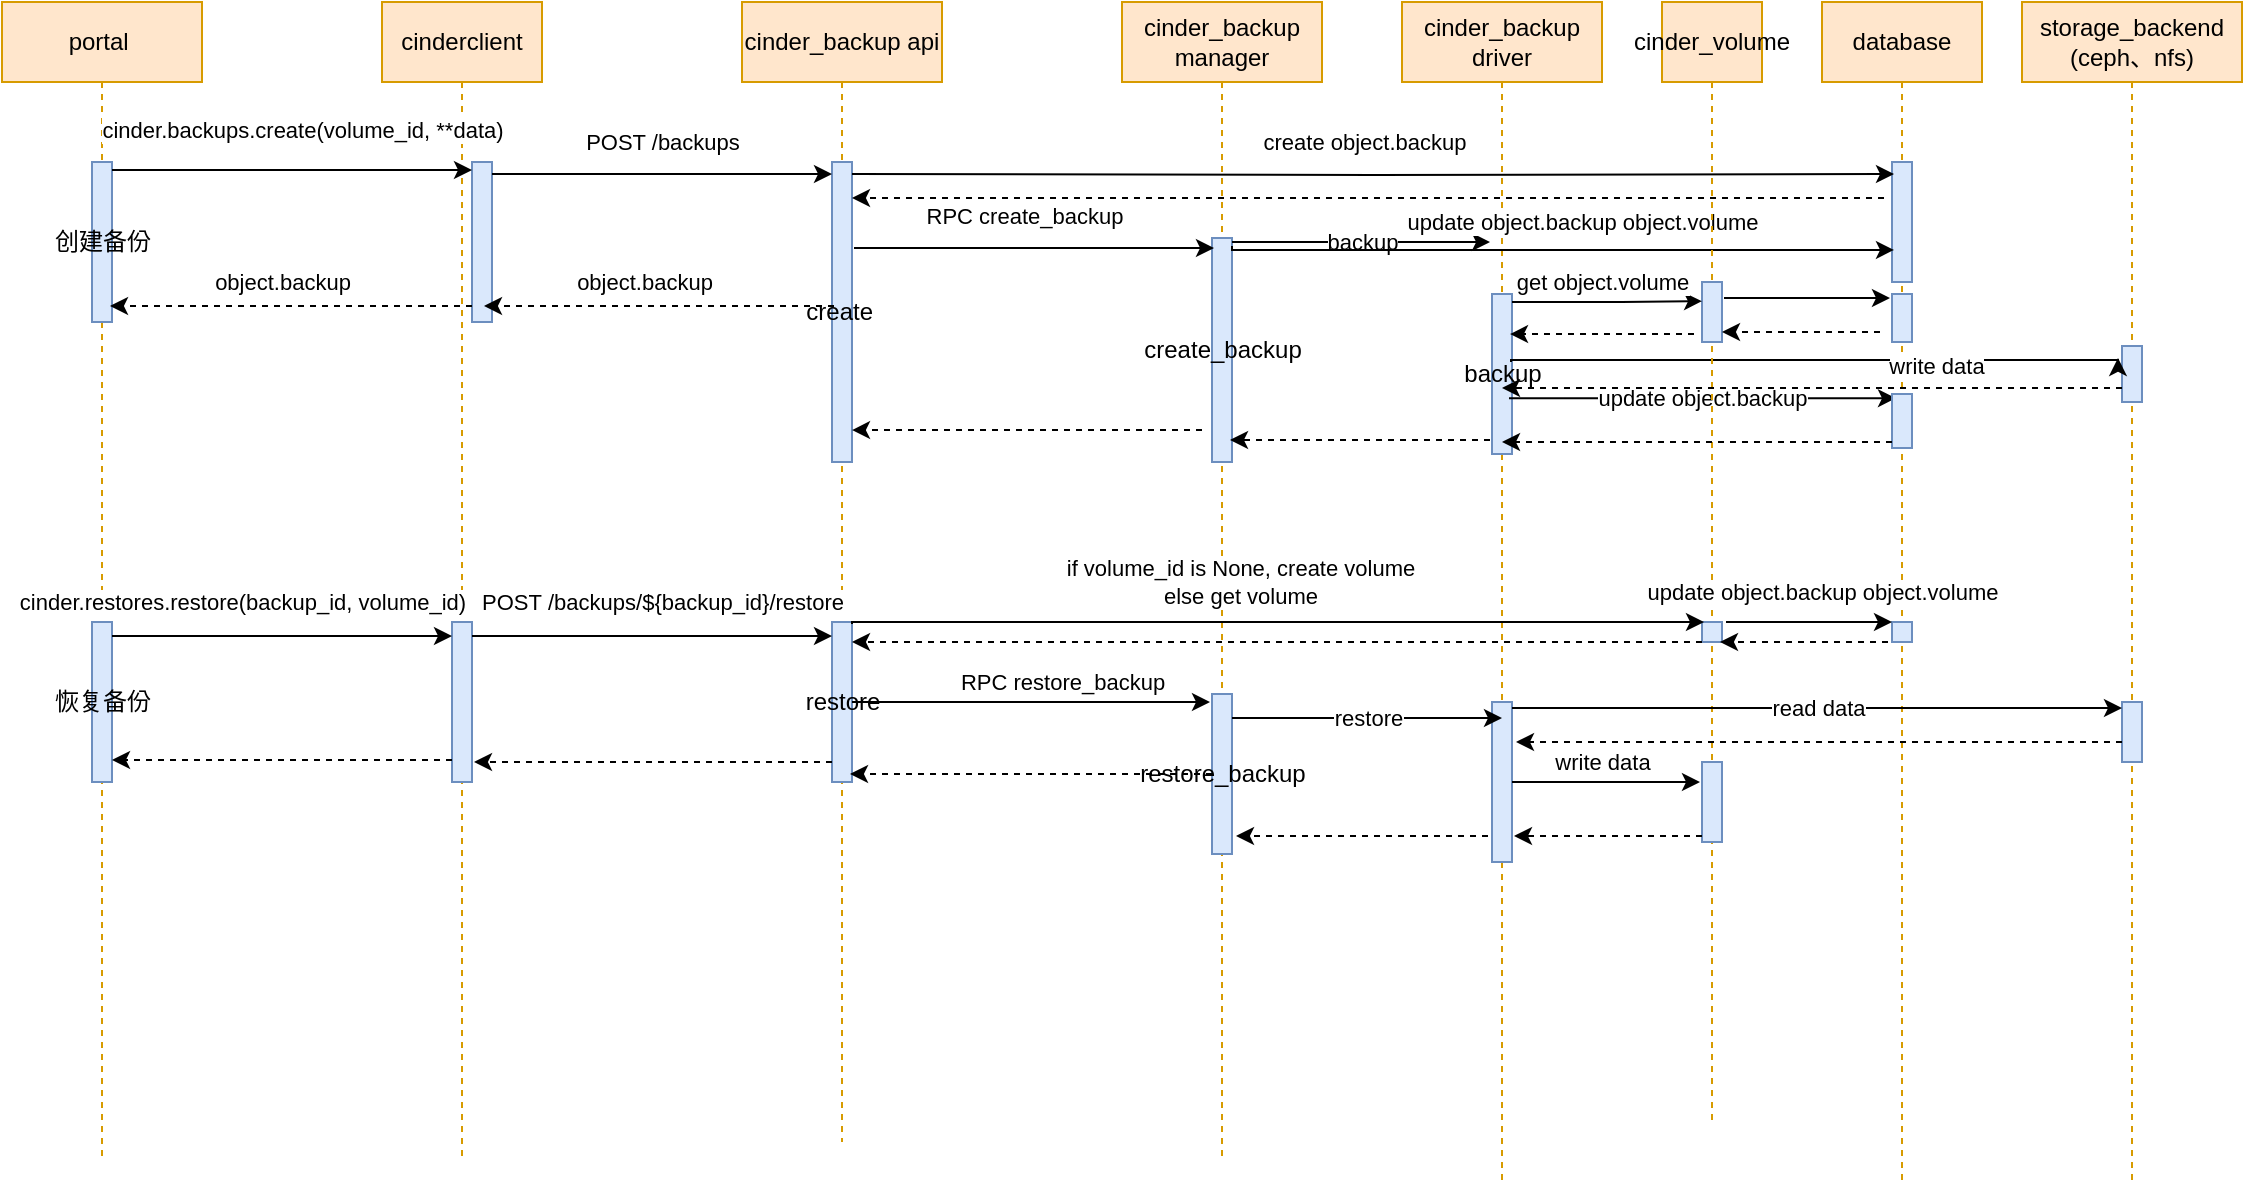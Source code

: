 <mxfile version="18.1.1" type="github">
  <diagram id="5ps31W_fSeImCxD2thCh" name="Page-1">
    <mxGraphModel dx="1360" dy="746" grid="1" gridSize="10" guides="1" tooltips="1" connect="1" arrows="1" fold="1" page="1" pageScale="1" pageWidth="827" pageHeight="1169" math="0" shadow="0">
      <root>
        <mxCell id="0" />
        <mxCell id="1" parent="0" />
        <mxCell id="HGHpCyZl_hRlV_seGQvt-1" value="cinder_backup api" style="shape=umlLifeline;perimeter=lifelinePerimeter;whiteSpace=wrap;html=1;container=1;collapsible=0;recursiveResize=0;outlineConnect=0;fillColor=#ffe6cc;strokeColor=#d79b00;" vertex="1" parent="1">
          <mxGeometry x="420" y="80" width="100" height="570" as="geometry" />
        </mxCell>
        <mxCell id="HGHpCyZl_hRlV_seGQvt-4" value="create&amp;nbsp;" style="html=1;points=[];perimeter=orthogonalPerimeter;fillColor=#dae8fc;strokeColor=#6c8ebf;" vertex="1" parent="HGHpCyZl_hRlV_seGQvt-1">
          <mxGeometry x="45" y="80" width="10" height="150" as="geometry" />
        </mxCell>
        <mxCell id="HGHpCyZl_hRlV_seGQvt-47" value="restore" style="html=1;points=[];perimeter=orthogonalPerimeter;fillColor=#dae8fc;strokeColor=#6c8ebf;" vertex="1" parent="HGHpCyZl_hRlV_seGQvt-1">
          <mxGeometry x="45" y="310" width="10" height="80" as="geometry" />
        </mxCell>
        <mxCell id="HGHpCyZl_hRlV_seGQvt-2" value="cinder_backup manager" style="shape=umlLifeline;perimeter=lifelinePerimeter;whiteSpace=wrap;html=1;container=1;collapsible=0;recursiveResize=0;outlineConnect=0;fillColor=#ffe6cc;strokeColor=#d79b00;" vertex="1" parent="1">
          <mxGeometry x="610" y="80" width="100" height="580" as="geometry" />
        </mxCell>
        <mxCell id="HGHpCyZl_hRlV_seGQvt-5" value="create_backup" style="html=1;points=[];perimeter=orthogonalPerimeter;fillColor=#dae8fc;strokeColor=#6c8ebf;" vertex="1" parent="HGHpCyZl_hRlV_seGQvt-2">
          <mxGeometry x="45" y="118" width="10" height="112" as="geometry" />
        </mxCell>
        <mxCell id="HGHpCyZl_hRlV_seGQvt-48" value="restore_backup" style="html=1;points=[];perimeter=orthogonalPerimeter;fillColor=#dae8fc;strokeColor=#6c8ebf;" vertex="1" parent="HGHpCyZl_hRlV_seGQvt-2">
          <mxGeometry x="45" y="346" width="10" height="80" as="geometry" />
        </mxCell>
        <mxCell id="HGHpCyZl_hRlV_seGQvt-3" value="portal&amp;nbsp;" style="shape=umlLifeline;perimeter=lifelinePerimeter;whiteSpace=wrap;html=1;container=1;collapsible=0;recursiveResize=0;outlineConnect=0;fillColor=#ffe6cc;strokeColor=#d79b00;" vertex="1" parent="1">
          <mxGeometry x="50" y="80" width="100" height="580" as="geometry" />
        </mxCell>
        <mxCell id="HGHpCyZl_hRlV_seGQvt-10" value="创建备份" style="html=1;points=[];perimeter=orthogonalPerimeter;fillColor=#dae8fc;strokeColor=#6c8ebf;" vertex="1" parent="HGHpCyZl_hRlV_seGQvt-3">
          <mxGeometry x="45" y="80" width="10" height="80" as="geometry" />
        </mxCell>
        <mxCell id="HGHpCyZl_hRlV_seGQvt-43" value="恢复备份" style="html=1;points=[];perimeter=orthogonalPerimeter;fillColor=#dae8fc;strokeColor=#6c8ebf;" vertex="1" parent="HGHpCyZl_hRlV_seGQvt-3">
          <mxGeometry x="45" y="310" width="10" height="80" as="geometry" />
        </mxCell>
        <mxCell id="HGHpCyZl_hRlV_seGQvt-9" value="RPC create_backup" style="edgeStyle=orthogonalEdgeStyle;rounded=0;orthogonalLoop=1;jettySize=auto;html=1;" edge="1" parent="1">
          <mxGeometry x="-0.056" y="16" relative="1" as="geometry">
            <mxPoint x="476" y="203" as="sourcePoint" />
            <mxPoint x="656" y="203" as="targetPoint" />
            <mxPoint as="offset" />
          </mxGeometry>
        </mxCell>
        <mxCell id="HGHpCyZl_hRlV_seGQvt-12" value="cinderclient" style="shape=umlLifeline;perimeter=lifelinePerimeter;whiteSpace=wrap;html=1;container=1;collapsible=0;recursiveResize=0;outlineConnect=0;fillColor=#ffe6cc;strokeColor=#d79b00;" vertex="1" parent="1">
          <mxGeometry x="240" y="80" width="80" height="580" as="geometry" />
        </mxCell>
        <mxCell id="HGHpCyZl_hRlV_seGQvt-13" value="" style="html=1;points=[];perimeter=orthogonalPerimeter;fillColor=#dae8fc;strokeColor=#6c8ebf;" vertex="1" parent="HGHpCyZl_hRlV_seGQvt-12">
          <mxGeometry x="45" y="80" width="10" height="80" as="geometry" />
        </mxCell>
        <mxCell id="HGHpCyZl_hRlV_seGQvt-46" value="" style="html=1;points=[];perimeter=orthogonalPerimeter;fillColor=#dae8fc;strokeColor=#6c8ebf;" vertex="1" parent="HGHpCyZl_hRlV_seGQvt-12">
          <mxGeometry x="35" y="310" width="10" height="80" as="geometry" />
        </mxCell>
        <mxCell id="HGHpCyZl_hRlV_seGQvt-14" value="&lt;br&gt;" style="edgeStyle=orthogonalEdgeStyle;rounded=0;orthogonalLoop=1;jettySize=auto;html=1;" edge="1" parent="1">
          <mxGeometry relative="1" as="geometry">
            <mxPoint x="105" y="164" as="sourcePoint" />
            <mxPoint x="285" y="164" as="targetPoint" />
          </mxGeometry>
        </mxCell>
        <mxCell id="HGHpCyZl_hRlV_seGQvt-15" value="cinder.backups.create(volume_id, **data)" style="edgeLabel;html=1;align=center;verticalAlign=middle;resizable=0;points=[];" vertex="1" connectable="0" parent="HGHpCyZl_hRlV_seGQvt-14">
          <mxGeometry x="0.311" y="1" relative="1" as="geometry">
            <mxPoint x="-23" y="-19" as="offset" />
          </mxGeometry>
        </mxCell>
        <mxCell id="HGHpCyZl_hRlV_seGQvt-18" value="POST /backups&lt;br&gt;" style="edgeStyle=orthogonalEdgeStyle;rounded=0;orthogonalLoop=1;jettySize=auto;html=1;" edge="1" parent="1">
          <mxGeometry y="16" relative="1" as="geometry">
            <mxPoint x="295" y="166" as="sourcePoint" />
            <mxPoint x="465" y="166" as="targetPoint" />
            <mxPoint as="offset" />
          </mxGeometry>
        </mxCell>
        <mxCell id="HGHpCyZl_hRlV_seGQvt-19" style="edgeStyle=orthogonalEdgeStyle;rounded=0;orthogonalLoop=1;jettySize=auto;html=1;entryX=0.5;entryY=0.5;entryDx=0;entryDy=0;entryPerimeter=0;dashed=1;" edge="1" parent="1">
          <mxGeometry relative="1" as="geometry">
            <mxPoint x="466" y="232" as="sourcePoint" />
            <mxPoint x="291" y="232" as="targetPoint" />
          </mxGeometry>
        </mxCell>
        <mxCell id="HGHpCyZl_hRlV_seGQvt-21" value="object.backup" style="edgeLabel;html=1;align=center;verticalAlign=middle;resizable=0;points=[];" vertex="1" connectable="0" parent="HGHpCyZl_hRlV_seGQvt-19">
          <mxGeometry x="0.314" y="-2" relative="1" as="geometry">
            <mxPoint x="20" y="-10" as="offset" />
          </mxGeometry>
        </mxCell>
        <mxCell id="HGHpCyZl_hRlV_seGQvt-20" style="edgeStyle=orthogonalEdgeStyle;rounded=0;orthogonalLoop=1;jettySize=auto;html=1;entryX=0.9;entryY=0.5;entryDx=0;entryDy=0;entryPerimeter=0;dashed=1;" edge="1" parent="1">
          <mxGeometry relative="1" as="geometry">
            <mxPoint x="285" y="232" as="sourcePoint" />
            <mxPoint x="104" y="232" as="targetPoint" />
          </mxGeometry>
        </mxCell>
        <mxCell id="HGHpCyZl_hRlV_seGQvt-24" value="object.backup" style="edgeLabel;html=1;align=center;verticalAlign=middle;resizable=0;points=[];" vertex="1" connectable="0" parent="HGHpCyZl_hRlV_seGQvt-20">
          <mxGeometry x="0.227" relative="1" as="geometry">
            <mxPoint x="16" y="-12" as="offset" />
          </mxGeometry>
        </mxCell>
        <mxCell id="HGHpCyZl_hRlV_seGQvt-22" value="cinder_backup driver" style="shape=umlLifeline;perimeter=lifelinePerimeter;whiteSpace=wrap;html=1;container=1;collapsible=0;recursiveResize=0;outlineConnect=0;fillColor=#ffe6cc;strokeColor=#d79b00;" vertex="1" parent="1">
          <mxGeometry x="750" y="80" width="100" height="590" as="geometry" />
        </mxCell>
        <mxCell id="HGHpCyZl_hRlV_seGQvt-23" value="backup" style="html=1;points=[];perimeter=orthogonalPerimeter;fillColor=#dae8fc;strokeColor=#6c8ebf;" vertex="1" parent="HGHpCyZl_hRlV_seGQvt-22">
          <mxGeometry x="45" y="146" width="10" height="80" as="geometry" />
        </mxCell>
        <mxCell id="HGHpCyZl_hRlV_seGQvt-78" value="" style="html=1;points=[];perimeter=orthogonalPerimeter;fillColor=#dae8fc;strokeColor=#6c8ebf;" vertex="1" parent="HGHpCyZl_hRlV_seGQvt-22">
          <mxGeometry x="45" y="350" width="10" height="80" as="geometry" />
        </mxCell>
        <mxCell id="HGHpCyZl_hRlV_seGQvt-26" value="backup" style="edgeStyle=orthogonalEdgeStyle;rounded=0;orthogonalLoop=1;jettySize=auto;html=1;entryX=-0.1;entryY=0.488;entryDx=0;entryDy=0;entryPerimeter=0;" edge="1" parent="1">
          <mxGeometry relative="1" as="geometry">
            <mxPoint x="665" y="200.04" as="sourcePoint" />
            <mxPoint x="794" y="200.04" as="targetPoint" />
          </mxGeometry>
        </mxCell>
        <mxCell id="HGHpCyZl_hRlV_seGQvt-28" value="database" style="shape=umlLifeline;perimeter=lifelinePerimeter;whiteSpace=wrap;html=1;container=1;collapsible=0;recursiveResize=0;outlineConnect=0;fillColor=#ffe6cc;strokeColor=#d79b00;" vertex="1" parent="1">
          <mxGeometry x="960" y="80" width="80" height="590" as="geometry" />
        </mxCell>
        <mxCell id="HGHpCyZl_hRlV_seGQvt-30" value="" style="html=1;points=[];perimeter=orthogonalPerimeter;fillColor=#dae8fc;strokeColor=#6c8ebf;" vertex="1" parent="HGHpCyZl_hRlV_seGQvt-28">
          <mxGeometry x="35" y="80" width="10" height="60" as="geometry" />
        </mxCell>
        <mxCell id="HGHpCyZl_hRlV_seGQvt-34" value="update object.backup" style="edgeStyle=orthogonalEdgeStyle;rounded=0;orthogonalLoop=1;jettySize=auto;html=1;entryX=0;entryY=0.393;entryDx=0;entryDy=0;entryPerimeter=0;" edge="1" parent="HGHpCyZl_hRlV_seGQvt-28">
          <mxGeometry relative="1" as="geometry">
            <mxPoint x="-156.5" y="198.11" as="sourcePoint" />
            <mxPoint x="37" y="198.11" as="targetPoint" />
            <Array as="points">
              <mxPoint x="-126" y="198" />
              <mxPoint x="-126" y="198" />
            </Array>
          </mxGeometry>
        </mxCell>
        <mxCell id="HGHpCyZl_hRlV_seGQvt-41" value="" style="html=1;points=[];perimeter=orthogonalPerimeter;fillColor=#dae8fc;strokeColor=#6c8ebf;" vertex="1" parent="HGHpCyZl_hRlV_seGQvt-28">
          <mxGeometry x="35" y="196" width="10" height="27" as="geometry" />
        </mxCell>
        <mxCell id="HGHpCyZl_hRlV_seGQvt-53" value="" style="html=1;points=[];perimeter=orthogonalPerimeter;fillColor=#dae8fc;strokeColor=#6c8ebf;" vertex="1" parent="HGHpCyZl_hRlV_seGQvt-28">
          <mxGeometry x="35" y="310" width="10" height="10" as="geometry" />
        </mxCell>
        <mxCell id="HGHpCyZl_hRlV_seGQvt-58" value="" style="html=1;points=[];perimeter=orthogonalPerimeter;fillColor=#dae8fc;strokeColor=#6c8ebf;" vertex="1" parent="HGHpCyZl_hRlV_seGQvt-28">
          <mxGeometry x="35" y="146" width="10" height="24" as="geometry" />
        </mxCell>
        <mxCell id="HGHpCyZl_hRlV_seGQvt-31" value="create object.backup" style="edgeStyle=orthogonalEdgeStyle;rounded=0;orthogonalLoop=1;jettySize=auto;html=1;entryX=0.1;entryY=0.1;entryDx=0;entryDy=0;entryPerimeter=0;" edge="1" parent="1" target="HGHpCyZl_hRlV_seGQvt-30">
          <mxGeometry x="-0.021" y="16" relative="1" as="geometry">
            <mxPoint x="475" y="166.04" as="sourcePoint" />
            <mxPoint x="950" y="166.04" as="targetPoint" />
            <mxPoint as="offset" />
          </mxGeometry>
        </mxCell>
        <mxCell id="HGHpCyZl_hRlV_seGQvt-33" value="update object.backup object.volume" style="edgeStyle=orthogonalEdgeStyle;rounded=0;orthogonalLoop=1;jettySize=auto;html=1;entryX=0.1;entryY=0.733;entryDx=0;entryDy=0;entryPerimeter=0;" edge="1" parent="1" target="HGHpCyZl_hRlV_seGQvt-30">
          <mxGeometry x="0.063" y="14" relative="1" as="geometry">
            <mxPoint x="665" y="202.03" as="sourcePoint" />
            <mxPoint x="950" y="202.03" as="targetPoint" />
            <Array as="points">
              <mxPoint x="665" y="204" />
            </Array>
            <mxPoint as="offset" />
          </mxGeometry>
        </mxCell>
        <mxCell id="HGHpCyZl_hRlV_seGQvt-35" value="storage_backend&lt;br&gt;(ceph、nfs)" style="shape=umlLifeline;perimeter=lifelinePerimeter;whiteSpace=wrap;html=1;container=1;collapsible=0;recursiveResize=0;outlineConnect=0;fillColor=#ffe6cc;strokeColor=#d79b00;" vertex="1" parent="1">
          <mxGeometry x="1060" y="80" width="110" height="590" as="geometry" />
        </mxCell>
        <mxCell id="HGHpCyZl_hRlV_seGQvt-38" value="" style="html=1;points=[];perimeter=orthogonalPerimeter;fillColor=#dae8fc;strokeColor=#6c8ebf;" vertex="1" parent="HGHpCyZl_hRlV_seGQvt-35">
          <mxGeometry x="50" y="172" width="10" height="28" as="geometry" />
        </mxCell>
        <mxCell id="HGHpCyZl_hRlV_seGQvt-52" value="" style="html=1;points=[];perimeter=orthogonalPerimeter;fillColor=#dae8fc;strokeColor=#6c8ebf;" vertex="1" parent="HGHpCyZl_hRlV_seGQvt-35">
          <mxGeometry x="50" y="350" width="10" height="30" as="geometry" />
        </mxCell>
        <mxCell id="HGHpCyZl_hRlV_seGQvt-40" value="write data" style="edgeStyle=orthogonalEdgeStyle;rounded=0;orthogonalLoop=1;jettySize=auto;html=1;entryX=-0.2;entryY=0.214;entryDx=0;entryDy=0;entryPerimeter=0;" edge="1" parent="HGHpCyZl_hRlV_seGQvt-35" target="HGHpCyZl_hRlV_seGQvt-38">
          <mxGeometry x="0.389" y="-3" relative="1" as="geometry">
            <mxPoint x="-255.5" y="180" as="sourcePoint" />
            <mxPoint x="40" y="172" as="targetPoint" />
            <Array as="points">
              <mxPoint x="-255" y="179" />
            </Array>
            <mxPoint x="1" as="offset" />
          </mxGeometry>
        </mxCell>
        <mxCell id="HGHpCyZl_hRlV_seGQvt-49" value="cinder.restores.restore(backup_id, volume_id)" style="edgeStyle=orthogonalEdgeStyle;rounded=0;orthogonalLoop=1;jettySize=auto;html=1;" edge="1" parent="1">
          <mxGeometry x="-0.235" y="17" relative="1" as="geometry">
            <mxPoint x="105" y="397" as="sourcePoint" />
            <mxPoint x="275" y="397" as="targetPoint" />
            <mxPoint as="offset" />
          </mxGeometry>
        </mxCell>
        <mxCell id="HGHpCyZl_hRlV_seGQvt-50" value="POST&amp;nbsp;/backups/${backup_id}/restore" style="edgeStyle=orthogonalEdgeStyle;rounded=0;orthogonalLoop=1;jettySize=auto;html=1;" edge="1" parent="1">
          <mxGeometry x="0.056" y="17" relative="1" as="geometry">
            <mxPoint x="285" y="397" as="sourcePoint" />
            <mxPoint x="465" y="397" as="targetPoint" />
            <mxPoint as="offset" />
          </mxGeometry>
        </mxCell>
        <mxCell id="HGHpCyZl_hRlV_seGQvt-54" value="cinder_volume" style="shape=umlLifeline;perimeter=lifelinePerimeter;whiteSpace=wrap;html=1;container=1;collapsible=0;recursiveResize=0;outlineConnect=0;fillColor=#ffe6cc;strokeColor=#d79b00;" vertex="1" parent="1">
          <mxGeometry x="880" y="80" width="50" height="560" as="geometry" />
        </mxCell>
        <mxCell id="HGHpCyZl_hRlV_seGQvt-55" value="" style="html=1;points=[];perimeter=orthogonalPerimeter;fillColor=#dae8fc;strokeColor=#6c8ebf;" vertex="1" parent="HGHpCyZl_hRlV_seGQvt-54">
          <mxGeometry x="20" y="140" width="10" height="30" as="geometry" />
        </mxCell>
        <mxCell id="HGHpCyZl_hRlV_seGQvt-69" value="" style="html=1;points=[];perimeter=orthogonalPerimeter;fillColor=#dae8fc;strokeColor=#6c8ebf;" vertex="1" parent="HGHpCyZl_hRlV_seGQvt-54">
          <mxGeometry x="20" y="310" width="10" height="10" as="geometry" />
        </mxCell>
        <mxCell id="HGHpCyZl_hRlV_seGQvt-84" value="" style="html=1;points=[];perimeter=orthogonalPerimeter;fillColor=#dae8fc;strokeColor=#6c8ebf;" vertex="1" parent="HGHpCyZl_hRlV_seGQvt-54">
          <mxGeometry x="20" y="380" width="10" height="40" as="geometry" />
        </mxCell>
        <mxCell id="HGHpCyZl_hRlV_seGQvt-56" value="get object.volume" style="edgeStyle=orthogonalEdgeStyle;rounded=0;orthogonalLoop=1;jettySize=auto;html=1;entryX=0;entryY=0.633;entryDx=0;entryDy=0;entryPerimeter=0;" edge="1" parent="1">
          <mxGeometry x="-0.052" y="10" relative="1" as="geometry">
            <mxPoint x="805" y="230" as="sourcePoint" />
            <mxPoint x="900" y="229.586" as="targetPoint" />
            <Array as="points">
              <mxPoint x="860" y="230" />
              <mxPoint x="860" y="230" />
            </Array>
            <mxPoint as="offset" />
          </mxGeometry>
        </mxCell>
        <mxCell id="HGHpCyZl_hRlV_seGQvt-57" style="edgeStyle=orthogonalEdgeStyle;rounded=0;orthogonalLoop=1;jettySize=auto;html=1;entryX=1.3;entryY=0.263;entryDx=0;entryDy=0;entryPerimeter=0;dashed=1;" edge="1" parent="1">
          <mxGeometry relative="1" as="geometry">
            <mxPoint x="896" y="246" as="sourcePoint" />
            <mxPoint x="804" y="246.04" as="targetPoint" />
            <Array as="points">
              <mxPoint x="866" y="246" />
              <mxPoint x="866" y="246" />
            </Array>
          </mxGeometry>
        </mxCell>
        <mxCell id="HGHpCyZl_hRlV_seGQvt-59" style="edgeStyle=orthogonalEdgeStyle;rounded=0;orthogonalLoop=1;jettySize=auto;html=1;entryX=-0.2;entryY=0.375;entryDx=0;entryDy=0;entryPerimeter=0;" edge="1" parent="1">
          <mxGeometry relative="1" as="geometry">
            <mxPoint x="911" y="228" as="sourcePoint" />
            <mxPoint x="994" y="228" as="targetPoint" />
          </mxGeometry>
        </mxCell>
        <mxCell id="HGHpCyZl_hRlV_seGQvt-60" style="edgeStyle=orthogonalEdgeStyle;rounded=0;orthogonalLoop=1;jettySize=auto;html=1;entryX=1.4;entryY=0.2;entryDx=0;entryDy=0;entryPerimeter=0;dashed=1;" edge="1" parent="1">
          <mxGeometry relative="1" as="geometry">
            <mxPoint x="991" y="178" as="sourcePoint" />
            <mxPoint x="475" y="178" as="targetPoint" />
          </mxGeometry>
        </mxCell>
        <mxCell id="HGHpCyZl_hRlV_seGQvt-62" style="edgeStyle=orthogonalEdgeStyle;rounded=0;orthogonalLoop=1;jettySize=auto;html=1;entryX=1.6;entryY=0.6;entryDx=0;entryDy=0;entryPerimeter=0;dashed=1;" edge="1" parent="1">
          <mxGeometry relative="1" as="geometry">
            <mxPoint x="989" y="245" as="sourcePoint" />
            <mxPoint x="910" y="245" as="targetPoint" />
          </mxGeometry>
        </mxCell>
        <mxCell id="HGHpCyZl_hRlV_seGQvt-63" style="edgeStyle=orthogonalEdgeStyle;rounded=0;orthogonalLoop=1;jettySize=auto;html=1;entryX=1.5;entryY=0.627;entryDx=0;entryDy=0;entryPerimeter=0;dashed=1;" edge="1" parent="1">
          <mxGeometry relative="1" as="geometry">
            <mxPoint x="650" y="294" as="sourcePoint" />
            <mxPoint x="475" y="294.05" as="targetPoint" />
            <Array as="points">
              <mxPoint x="585" y="294" />
              <mxPoint x="585" y="294" />
            </Array>
          </mxGeometry>
        </mxCell>
        <mxCell id="HGHpCyZl_hRlV_seGQvt-64" style="edgeStyle=orthogonalEdgeStyle;rounded=0;orthogonalLoop=1;jettySize=auto;html=1;dashed=1;" edge="1" parent="1">
          <mxGeometry relative="1" as="geometry">
            <mxPoint x="794" y="299" as="sourcePoint" />
            <mxPoint x="664" y="299" as="targetPoint" />
            <Array as="points">
              <mxPoint x="759" y="299" />
              <mxPoint x="759" y="299" />
            </Array>
          </mxGeometry>
        </mxCell>
        <mxCell id="HGHpCyZl_hRlV_seGQvt-66" style="edgeStyle=orthogonalEdgeStyle;rounded=0;orthogonalLoop=1;jettySize=auto;html=1;dashed=1;" edge="1" parent="1">
          <mxGeometry relative="1" as="geometry">
            <mxPoint x="1110" y="273" as="sourcePoint" />
            <mxPoint x="800" y="273" as="targetPoint" />
          </mxGeometry>
        </mxCell>
        <mxCell id="HGHpCyZl_hRlV_seGQvt-68" style="edgeStyle=orthogonalEdgeStyle;rounded=0;orthogonalLoop=1;jettySize=auto;html=1;entryX=0.5;entryY=0.925;entryDx=0;entryDy=0;entryPerimeter=0;dashed=1;" edge="1" parent="1" source="HGHpCyZl_hRlV_seGQvt-41" target="HGHpCyZl_hRlV_seGQvt-23">
          <mxGeometry relative="1" as="geometry">
            <Array as="points">
              <mxPoint x="970" y="300" />
              <mxPoint x="970" y="300" />
            </Array>
          </mxGeometry>
        </mxCell>
        <mxCell id="HGHpCyZl_hRlV_seGQvt-70" style="edgeStyle=orthogonalEdgeStyle;rounded=0;orthogonalLoop=1;jettySize=auto;html=1;entryX=0.1;entryY=0.3;entryDx=0;entryDy=0;entryPerimeter=0;" edge="1" parent="1">
          <mxGeometry relative="1" as="geometry">
            <mxPoint x="475" y="391" as="sourcePoint" />
            <mxPoint x="901" y="390" as="targetPoint" />
            <Array as="points">
              <mxPoint x="475" y="390" />
            </Array>
          </mxGeometry>
        </mxCell>
        <mxCell id="HGHpCyZl_hRlV_seGQvt-71" value="if volume_id is None, create volume&lt;br&gt;else get volume" style="edgeLabel;html=1;align=center;verticalAlign=middle;resizable=0;points=[];" vertex="1" connectable="0" parent="HGHpCyZl_hRlV_seGQvt-70">
          <mxGeometry x="-0.33" relative="1" as="geometry">
            <mxPoint x="52" y="-20" as="offset" />
          </mxGeometry>
        </mxCell>
        <mxCell id="HGHpCyZl_hRlV_seGQvt-72" style="edgeStyle=orthogonalEdgeStyle;rounded=0;orthogonalLoop=1;jettySize=auto;html=1;dashed=1;" edge="1" parent="1" source="HGHpCyZl_hRlV_seGQvt-69">
          <mxGeometry relative="1" as="geometry">
            <mxPoint x="475" y="400" as="targetPoint" />
            <Array as="points">
              <mxPoint x="475" y="400" />
            </Array>
          </mxGeometry>
        </mxCell>
        <mxCell id="HGHpCyZl_hRlV_seGQvt-73" value="RPC restore_backup" style="edgeStyle=orthogonalEdgeStyle;rounded=0;orthogonalLoop=1;jettySize=auto;html=1;" edge="1" parent="1" source="HGHpCyZl_hRlV_seGQvt-47">
          <mxGeometry x="0.173" y="10" relative="1" as="geometry">
            <mxPoint x="654" y="430" as="targetPoint" />
            <Array as="points">
              <mxPoint x="654" y="430" />
            </Array>
            <mxPoint as="offset" />
          </mxGeometry>
        </mxCell>
        <mxCell id="HGHpCyZl_hRlV_seGQvt-75" style="edgeStyle=orthogonalEdgeStyle;rounded=0;orthogonalLoop=1;jettySize=auto;html=1;entryX=0.9;entryY=0.95;entryDx=0;entryDy=0;entryPerimeter=0;dashed=1;" edge="1" parent="1" source="HGHpCyZl_hRlV_seGQvt-48" target="HGHpCyZl_hRlV_seGQvt-47">
          <mxGeometry relative="1" as="geometry" />
        </mxCell>
        <mxCell id="HGHpCyZl_hRlV_seGQvt-76" style="edgeStyle=orthogonalEdgeStyle;rounded=0;orthogonalLoop=1;jettySize=auto;html=1;entryX=1.1;entryY=0.875;entryDx=0;entryDy=0;entryPerimeter=0;dashed=1;" edge="1" parent="1" source="HGHpCyZl_hRlV_seGQvt-47" target="HGHpCyZl_hRlV_seGQvt-46">
          <mxGeometry relative="1" as="geometry">
            <Array as="points">
              <mxPoint x="430" y="460" />
              <mxPoint x="430" y="460" />
            </Array>
          </mxGeometry>
        </mxCell>
        <mxCell id="HGHpCyZl_hRlV_seGQvt-77" style="edgeStyle=orthogonalEdgeStyle;rounded=0;orthogonalLoop=1;jettySize=auto;html=1;dashed=1;" edge="1" parent="1">
          <mxGeometry relative="1" as="geometry">
            <mxPoint x="275" y="459" as="sourcePoint" />
            <mxPoint x="105" y="459" as="targetPoint" />
          </mxGeometry>
        </mxCell>
        <mxCell id="HGHpCyZl_hRlV_seGQvt-79" style="edgeStyle=orthogonalEdgeStyle;rounded=0;orthogonalLoop=1;jettySize=auto;html=1;entryX=-0.2;entryY=0.188;entryDx=0;entryDy=0;entryPerimeter=0;" edge="1" parent="1">
          <mxGeometry relative="1" as="geometry">
            <mxPoint x="912" y="390.0" as="sourcePoint" />
            <mxPoint x="995" y="390.0" as="targetPoint" />
          </mxGeometry>
        </mxCell>
        <mxCell id="HGHpCyZl_hRlV_seGQvt-81" value="update object.backup object.volume" style="edgeLabel;html=1;align=center;verticalAlign=middle;resizable=0;points=[];" vertex="1" connectable="0" parent="HGHpCyZl_hRlV_seGQvt-79">
          <mxGeometry x="-0.253" y="-1" relative="1" as="geometry">
            <mxPoint x="17" y="-16" as="offset" />
          </mxGeometry>
        </mxCell>
        <mxCell id="HGHpCyZl_hRlV_seGQvt-80" style="edgeStyle=orthogonalEdgeStyle;rounded=0;orthogonalLoop=1;jettySize=auto;html=1;entryX=1.1;entryY=1.3;entryDx=0;entryDy=0;entryPerimeter=0;dashed=1;" edge="1" parent="1">
          <mxGeometry relative="1" as="geometry">
            <mxPoint x="993" y="400" as="sourcePoint" />
            <mxPoint x="909" y="400" as="targetPoint" />
            <Array as="points">
              <mxPoint x="978" y="400" />
              <mxPoint x="978" y="400" />
            </Array>
          </mxGeometry>
        </mxCell>
        <mxCell id="HGHpCyZl_hRlV_seGQvt-86" style="edgeStyle=orthogonalEdgeStyle;rounded=0;orthogonalLoop=1;jettySize=auto;html=1;" edge="1" parent="1" source="HGHpCyZl_hRlV_seGQvt-78">
          <mxGeometry relative="1" as="geometry">
            <mxPoint x="899" y="470" as="targetPoint" />
            <Array as="points">
              <mxPoint x="899" y="470" />
            </Array>
          </mxGeometry>
        </mxCell>
        <mxCell id="HGHpCyZl_hRlV_seGQvt-87" value="write data" style="edgeLabel;html=1;align=center;verticalAlign=middle;resizable=0;points=[];" vertex="1" connectable="0" parent="HGHpCyZl_hRlV_seGQvt-86">
          <mxGeometry x="-0.253" y="1" relative="1" as="geometry">
            <mxPoint x="10" y="-9" as="offset" />
          </mxGeometry>
        </mxCell>
        <mxCell id="HGHpCyZl_hRlV_seGQvt-88" value="restore" style="edgeStyle=orthogonalEdgeStyle;rounded=0;orthogonalLoop=1;jettySize=auto;html=1;entryX=0.5;entryY=0.45;entryDx=0;entryDy=0;entryPerimeter=0;" edge="1" parent="1">
          <mxGeometry relative="1" as="geometry">
            <mxPoint x="665" y="438" as="sourcePoint" />
            <mxPoint x="800" y="438" as="targetPoint" />
          </mxGeometry>
        </mxCell>
        <mxCell id="HGHpCyZl_hRlV_seGQvt-89" style="edgeStyle=orthogonalEdgeStyle;rounded=0;orthogonalLoop=1;jettySize=auto;html=1;entryX=1.4;entryY=0.75;entryDx=0;entryDy=0;entryPerimeter=0;dashed=1;" edge="1" parent="1">
          <mxGeometry relative="1" as="geometry">
            <mxPoint x="793" y="497" as="sourcePoint" />
            <mxPoint x="667" y="497" as="targetPoint" />
            <Array as="points">
              <mxPoint x="748" y="497" />
              <mxPoint x="748" y="497" />
            </Array>
          </mxGeometry>
        </mxCell>
        <mxCell id="HGHpCyZl_hRlV_seGQvt-90" style="edgeStyle=orthogonalEdgeStyle;rounded=0;orthogonalLoop=1;jettySize=auto;html=1;entryX=1.1;entryY=0.65;entryDx=0;entryDy=0;entryPerimeter=0;dashed=1;" edge="1" parent="1">
          <mxGeometry relative="1" as="geometry">
            <mxPoint x="900" y="497" as="sourcePoint" />
            <mxPoint x="806" y="497" as="targetPoint" />
            <Array as="points">
              <mxPoint x="880" y="497" />
              <mxPoint x="880" y="497" />
            </Array>
          </mxGeometry>
        </mxCell>
        <mxCell id="HGHpCyZl_hRlV_seGQvt-95" style="edgeStyle=orthogonalEdgeStyle;rounded=0;orthogonalLoop=1;jettySize=auto;html=1;entryX=1.2;entryY=0.25;entryDx=0;entryDy=0;entryPerimeter=0;dashed=1;" edge="1" parent="1" source="HGHpCyZl_hRlV_seGQvt-52" target="HGHpCyZl_hRlV_seGQvt-78">
          <mxGeometry relative="1" as="geometry">
            <Array as="points">
              <mxPoint x="1030" y="450" />
              <mxPoint x="1030" y="450" />
            </Array>
          </mxGeometry>
        </mxCell>
        <mxCell id="HGHpCyZl_hRlV_seGQvt-96" value="read data" style="edgeStyle=orthogonalEdgeStyle;rounded=0;orthogonalLoop=1;jettySize=auto;html=1;entryX=0;entryY=0.1;entryDx=0;entryDy=0;entryPerimeter=0;" edge="1" parent="1" source="HGHpCyZl_hRlV_seGQvt-78" target="HGHpCyZl_hRlV_seGQvt-52">
          <mxGeometry relative="1" as="geometry">
            <Array as="points">
              <mxPoint x="930" y="433" />
              <mxPoint x="930" y="433" />
            </Array>
          </mxGeometry>
        </mxCell>
      </root>
    </mxGraphModel>
  </diagram>
</mxfile>
